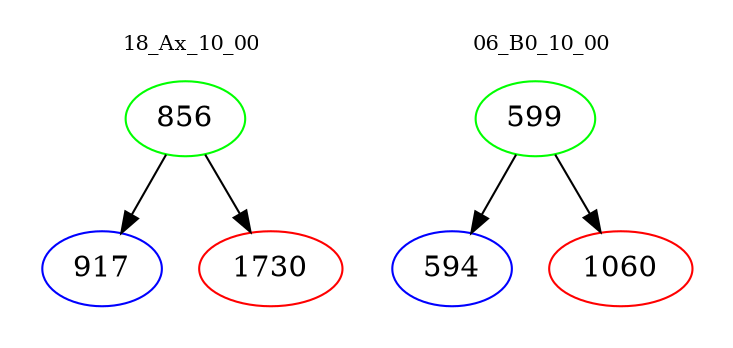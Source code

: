 digraph{
subgraph cluster_0 {
color = white
label = "18_Ax_10_00";
fontsize=10;
T0_856 [label="856", color="green"]
T0_856 -> T0_917 [color="black"]
T0_917 [label="917", color="blue"]
T0_856 -> T0_1730 [color="black"]
T0_1730 [label="1730", color="red"]
}
subgraph cluster_1 {
color = white
label = "06_B0_10_00";
fontsize=10;
T1_599 [label="599", color="green"]
T1_599 -> T1_594 [color="black"]
T1_594 [label="594", color="blue"]
T1_599 -> T1_1060 [color="black"]
T1_1060 [label="1060", color="red"]
}
}
